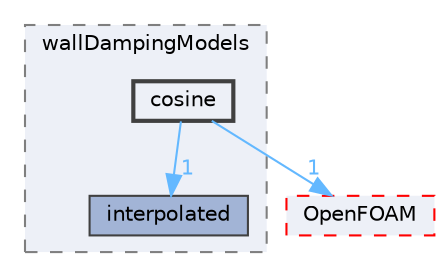 digraph "src/phaseSystemModels/reactingEuler/multiphaseSystem/interfacialModels/wallDampingModels/cosine"
{
 // LATEX_PDF_SIZE
  bgcolor="transparent";
  edge [fontname=Helvetica,fontsize=10,labelfontname=Helvetica,labelfontsize=10];
  node [fontname=Helvetica,fontsize=10,shape=box,height=0.2,width=0.4];
  compound=true
  subgraph clusterdir_90ec8965f3fdf1f0f2711aca5bfccea5 {
    graph [ bgcolor="#edf0f7", pencolor="grey50", label="wallDampingModels", fontname=Helvetica,fontsize=10 style="filled,dashed", URL="dir_90ec8965f3fdf1f0f2711aca5bfccea5.html",tooltip=""]
  dir_9112dbe2d3262a56d582cbc26856a352 [label="interpolated", fillcolor="#a2b4d6", color="grey25", style="filled", URL="dir_9112dbe2d3262a56d582cbc26856a352.html",tooltip=""];
  dir_5aefa8e40d5f476d76455548673f7228 [label="cosine", fillcolor="#edf0f7", color="grey25", style="filled,bold", URL="dir_5aefa8e40d5f476d76455548673f7228.html",tooltip=""];
  }
  dir_c5473ff19b20e6ec4dfe5c310b3778a8 [label="OpenFOAM", fillcolor="#edf0f7", color="red", style="filled,dashed", URL="dir_c5473ff19b20e6ec4dfe5c310b3778a8.html",tooltip=""];
  dir_5aefa8e40d5f476d76455548673f7228->dir_9112dbe2d3262a56d582cbc26856a352 [headlabel="1", labeldistance=1.5 headhref="dir_000699_001917.html" href="dir_000699_001917.html" color="steelblue1" fontcolor="steelblue1"];
  dir_5aefa8e40d5f476d76455548673f7228->dir_c5473ff19b20e6ec4dfe5c310b3778a8 [headlabel="1", labeldistance=1.5 headhref="dir_000699_002695.html" href="dir_000699_002695.html" color="steelblue1" fontcolor="steelblue1"];
}
